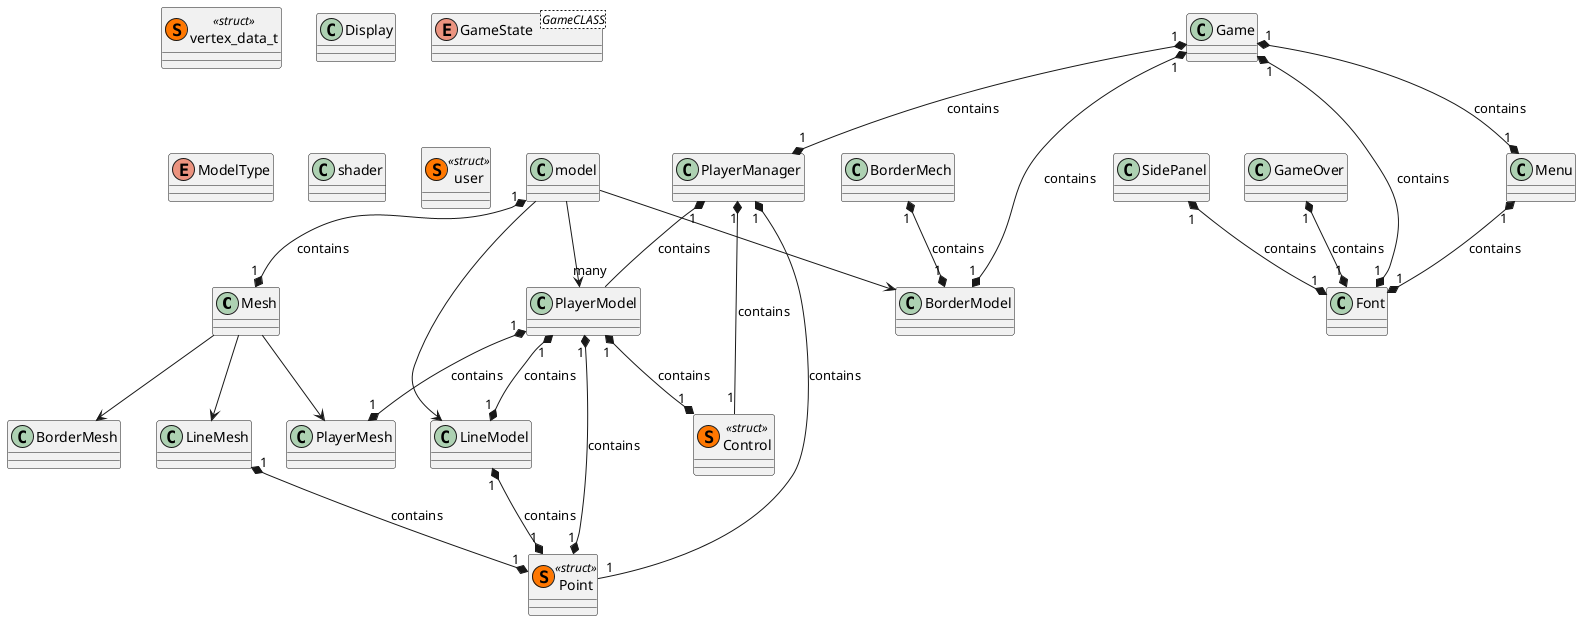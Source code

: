 @startuml UML

class Mesh 
Mesh --> BorderMesh
Mesh --> LineMesh
Mesh --> PlayerMesh

class Mesh {

}

class vertex_data_t<<(S,#FF7700)struct>> {

}

BorderMech "1" *--* "1" BorderModel : contains
class BorderMech {

}

class BorderModel {

}
class Display {

}
Game "1" *--* "1" PlayerManager : contains
Game "1" *--* "1" BorderModel : contains
Game "1" *--* "1" Font : contains
Game "1" *--* "1" Menu : contains


class Game {
 

} 
    enum GameState<GameCLASS> {
 
}

LineMesh "1" *--* "1" Point : contains
class LineMesh {

}

LineModel "1" *--* "1" Point : contains
class LineModel {

}
class model
model --> BorderModel
model --> LineModel
model --> PlayerModel

model "1" *--* "1" Mesh : contains
class model {

}
enum ModelType {

}

PlayerManager "1" *-- "many" PlayerModel : contains
PlayerManager "1" *-- "1" Point : contains
PlayerManager "1" *-- "1" Control : contains
class PlayerManager {
 
}

PlayerModel "1" *--* "1" PlayerMesh : contains
PlayerModel "1" *--* "1" Point : contains
PlayerModel "1" *--* "1" LineModel : contains
PlayerModel "1" *--* "1" Control : contains
class PlayerModel {

}
class Control<<(S,#FF7700)struct>>{

}
class Point <<(S,#FF7700)struct>> {

}
class shader {

}
class user<<(S,#FF7700)struct>> {

}

SidePanel "1" *--* "1" Font : contains
class SidePanel {

}
Menu "1" *--* "1" Font : contains

class Menu {

}
class Font {

}

class Control<<(S,#FF7700)struct>> {

}
GameOver "1" *--* "1" Font : contains
class GameOver {

}
@enduml